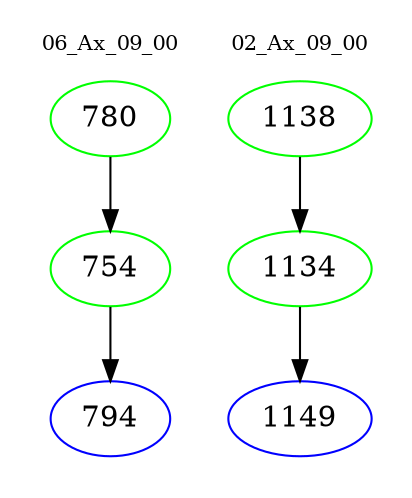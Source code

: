 digraph{
subgraph cluster_0 {
color = white
label = "06_Ax_09_00";
fontsize=10;
T0_780 [label="780", color="green"]
T0_780 -> T0_754 [color="black"]
T0_754 [label="754", color="green"]
T0_754 -> T0_794 [color="black"]
T0_794 [label="794", color="blue"]
}
subgraph cluster_1 {
color = white
label = "02_Ax_09_00";
fontsize=10;
T1_1138 [label="1138", color="green"]
T1_1138 -> T1_1134 [color="black"]
T1_1134 [label="1134", color="green"]
T1_1134 -> T1_1149 [color="black"]
T1_1149 [label="1149", color="blue"]
}
}
